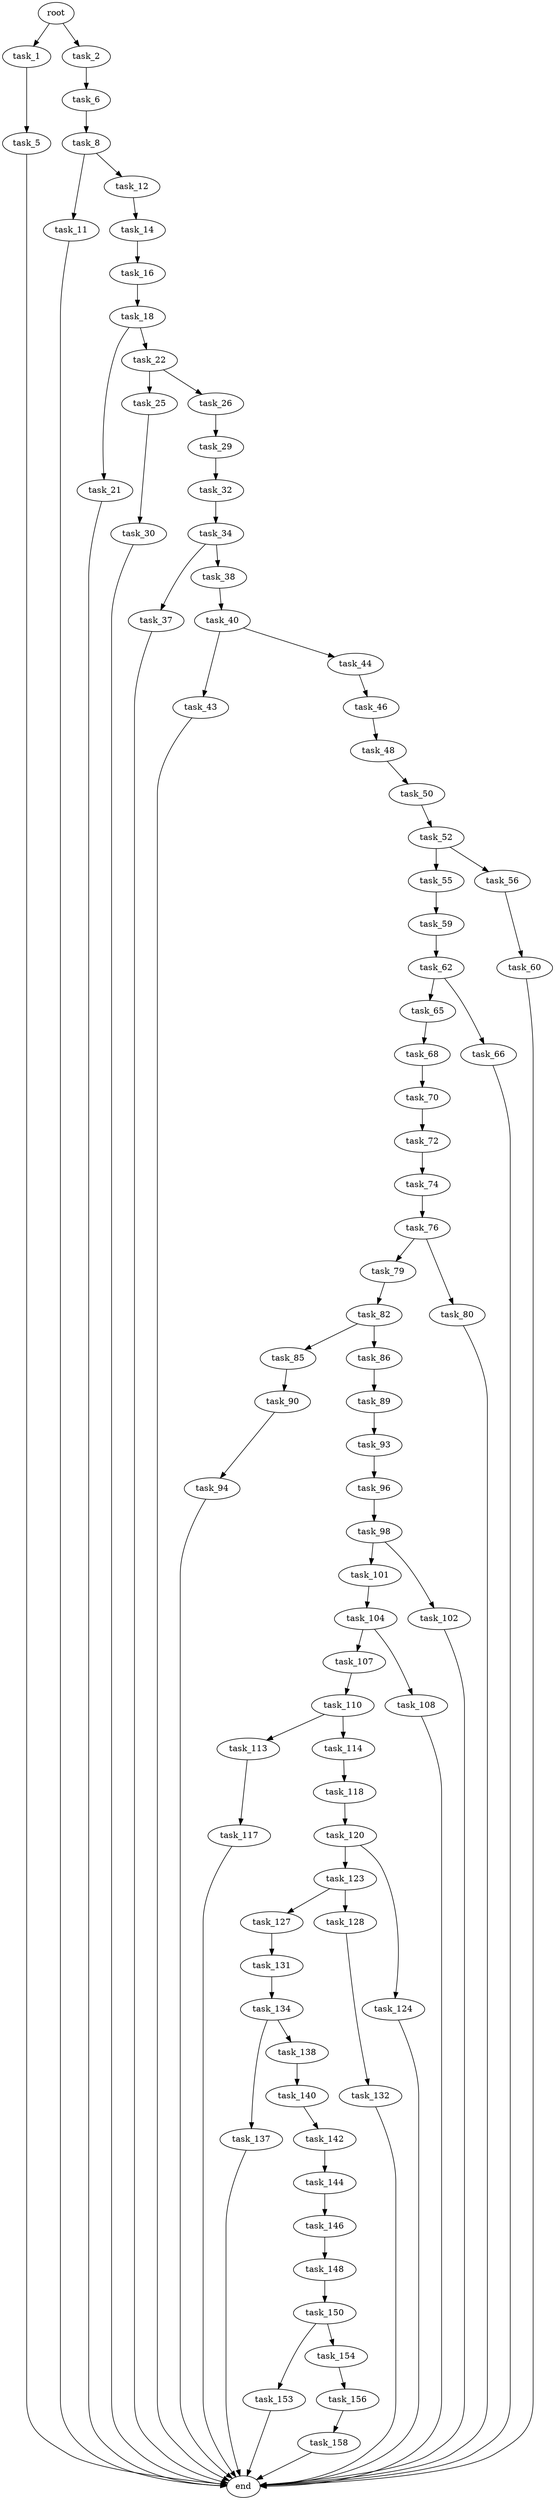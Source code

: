 digraph G {
  root [size="0.000000"];
  task_1 [size="1073741824000.000000"];
  task_2 [size="82830448923.000000"];
  task_5 [size="392296034249.000000"];
  task_6 [size="231928233984.000000"];
  task_8 [size="1073741824000.000000"];
  task_11 [size="41521512816.000000"];
  task_12 [size="1073741824000.000000"];
  task_14 [size="2128715737.000000"];
  task_16 [size="13416493661.000000"];
  task_18 [size="3455285961.000000"];
  task_21 [size="2407537154.000000"];
  task_22 [size="68719476736.000000"];
  task_25 [size="68719476736.000000"];
  task_26 [size="7490736446.000000"];
  task_29 [size="390527784.000000"];
  task_30 [size="349496247355.000000"];
  task_32 [size="205516079861.000000"];
  task_34 [size="2285132936.000000"];
  task_37 [size="417791193630.000000"];
  task_38 [size="306978260977.000000"];
  task_40 [size="14809895346.000000"];
  task_43 [size="1280678169867.000000"];
  task_44 [size="21261370218.000000"];
  task_46 [size="701799693364.000000"];
  task_48 [size="24571437366.000000"];
  task_50 [size="447607591046.000000"];
  task_52 [size="68719476736.000000"];
  task_55 [size="1244216611.000000"];
  task_56 [size="5329909443.000000"];
  task_59 [size="635094687133.000000"];
  task_60 [size="41164088333.000000"];
  task_62 [size="4745745400.000000"];
  task_65 [size="1073741824000.000000"];
  task_66 [size="894493660.000000"];
  task_68 [size="294360358758.000000"];
  task_70 [size="1124833931774.000000"];
  task_72 [size="714989754445.000000"];
  task_74 [size="324017484687.000000"];
  task_76 [size="18412049821.000000"];
  task_79 [size="782757789696.000000"];
  task_80 [size="88538906668.000000"];
  task_82 [size="183939898270.000000"];
  task_85 [size="7799885795.000000"];
  task_86 [size="68719476736.000000"];
  task_89 [size="6596185421.000000"];
  task_90 [size="368293445632.000000"];
  task_93 [size="368293445632.000000"];
  task_94 [size="134217728000.000000"];
  task_96 [size="4009419142.000000"];
  task_98 [size="68719476736.000000"];
  task_101 [size="612808124620.000000"];
  task_102 [size="231928233984.000000"];
  task_104 [size="10282951600.000000"];
  task_107 [size="29982085359.000000"];
  task_108 [size="231928233984.000000"];
  task_110 [size="326410982651.000000"];
  task_113 [size="182562825387.000000"];
  task_114 [size="28991029248.000000"];
  task_117 [size="8589934592.000000"];
  task_118 [size="350824469734.000000"];
  task_120 [size="148527368931.000000"];
  task_123 [size="28205557164.000000"];
  task_124 [size="30603860432.000000"];
  task_127 [size="10832611833.000000"];
  task_128 [size="795009811000.000000"];
  task_131 [size="49163911207.000000"];
  task_132 [size="20947498342.000000"];
  task_134 [size="913614187159.000000"];
  task_137 [size="21307473021.000000"];
  task_138 [size="172509806658.000000"];
  task_140 [size="34734844584.000000"];
  task_142 [size="171871480721.000000"];
  task_144 [size="1073741824000.000000"];
  task_146 [size="8589934592.000000"];
  task_148 [size="8589934592.000000"];
  task_150 [size="68719476736.000000"];
  task_153 [size="54870711073.000000"];
  task_154 [size="32840391659.000000"];
  task_156 [size="415775432151.000000"];
  task_158 [size="180753441200.000000"];
  end [size="0.000000"];

  root -> task_1 [size="1.000000"];
  root -> task_2 [size="1.000000"];
  task_1 -> task_5 [size="838860800.000000"];
  task_2 -> task_6 [size="75497472.000000"];
  task_5 -> end [size="1.000000"];
  task_6 -> task_8 [size="301989888.000000"];
  task_8 -> task_11 [size="838860800.000000"];
  task_8 -> task_12 [size="838860800.000000"];
  task_11 -> end [size="1.000000"];
  task_12 -> task_14 [size="838860800.000000"];
  task_14 -> task_16 [size="75497472.000000"];
  task_16 -> task_18 [size="679477248.000000"];
  task_18 -> task_21 [size="75497472.000000"];
  task_18 -> task_22 [size="75497472.000000"];
  task_21 -> end [size="1.000000"];
  task_22 -> task_25 [size="134217728.000000"];
  task_22 -> task_26 [size="134217728.000000"];
  task_25 -> task_30 [size="134217728.000000"];
  task_26 -> task_29 [size="679477248.000000"];
  task_29 -> task_32 [size="33554432.000000"];
  task_30 -> end [size="1.000000"];
  task_32 -> task_34 [size="134217728.000000"];
  task_34 -> task_37 [size="75497472.000000"];
  task_34 -> task_38 [size="75497472.000000"];
  task_37 -> end [size="1.000000"];
  task_38 -> task_40 [size="536870912.000000"];
  task_40 -> task_43 [size="301989888.000000"];
  task_40 -> task_44 [size="301989888.000000"];
  task_43 -> end [size="1.000000"];
  task_44 -> task_46 [size="536870912.000000"];
  task_46 -> task_48 [size="679477248.000000"];
  task_48 -> task_50 [size="536870912.000000"];
  task_50 -> task_52 [size="301989888.000000"];
  task_52 -> task_55 [size="134217728.000000"];
  task_52 -> task_56 [size="134217728.000000"];
  task_55 -> task_59 [size="33554432.000000"];
  task_56 -> task_60 [size="536870912.000000"];
  task_59 -> task_62 [size="838860800.000000"];
  task_60 -> end [size="1.000000"];
  task_62 -> task_65 [size="75497472.000000"];
  task_62 -> task_66 [size="75497472.000000"];
  task_65 -> task_68 [size="838860800.000000"];
  task_66 -> end [size="1.000000"];
  task_68 -> task_70 [size="536870912.000000"];
  task_70 -> task_72 [size="838860800.000000"];
  task_72 -> task_74 [size="679477248.000000"];
  task_74 -> task_76 [size="838860800.000000"];
  task_76 -> task_79 [size="301989888.000000"];
  task_76 -> task_80 [size="301989888.000000"];
  task_79 -> task_82 [size="679477248.000000"];
  task_80 -> end [size="1.000000"];
  task_82 -> task_85 [size="679477248.000000"];
  task_82 -> task_86 [size="679477248.000000"];
  task_85 -> task_90 [size="536870912.000000"];
  task_86 -> task_89 [size="134217728.000000"];
  task_89 -> task_93 [size="134217728.000000"];
  task_90 -> task_94 [size="411041792.000000"];
  task_93 -> task_96 [size="411041792.000000"];
  task_94 -> end [size="1.000000"];
  task_96 -> task_98 [size="75497472.000000"];
  task_98 -> task_101 [size="134217728.000000"];
  task_98 -> task_102 [size="134217728.000000"];
  task_101 -> task_104 [size="411041792.000000"];
  task_102 -> end [size="1.000000"];
  task_104 -> task_107 [size="838860800.000000"];
  task_104 -> task_108 [size="838860800.000000"];
  task_107 -> task_110 [size="536870912.000000"];
  task_108 -> end [size="1.000000"];
  task_110 -> task_113 [size="209715200.000000"];
  task_110 -> task_114 [size="209715200.000000"];
  task_113 -> task_117 [size="134217728.000000"];
  task_114 -> task_118 [size="75497472.000000"];
  task_117 -> end [size="1.000000"];
  task_118 -> task_120 [size="838860800.000000"];
  task_120 -> task_123 [size="679477248.000000"];
  task_120 -> task_124 [size="679477248.000000"];
  task_123 -> task_127 [size="33554432.000000"];
  task_123 -> task_128 [size="33554432.000000"];
  task_124 -> end [size="1.000000"];
  task_127 -> task_131 [size="33554432.000000"];
  task_128 -> task_132 [size="679477248.000000"];
  task_131 -> task_134 [size="75497472.000000"];
  task_132 -> end [size="1.000000"];
  task_134 -> task_137 [size="838860800.000000"];
  task_134 -> task_138 [size="838860800.000000"];
  task_137 -> end [size="1.000000"];
  task_138 -> task_140 [size="134217728.000000"];
  task_140 -> task_142 [size="838860800.000000"];
  task_142 -> task_144 [size="134217728.000000"];
  task_144 -> task_146 [size="838860800.000000"];
  task_146 -> task_148 [size="33554432.000000"];
  task_148 -> task_150 [size="33554432.000000"];
  task_150 -> task_153 [size="134217728.000000"];
  task_150 -> task_154 [size="134217728.000000"];
  task_153 -> end [size="1.000000"];
  task_154 -> task_156 [size="838860800.000000"];
  task_156 -> task_158 [size="301989888.000000"];
  task_158 -> end [size="1.000000"];
}
